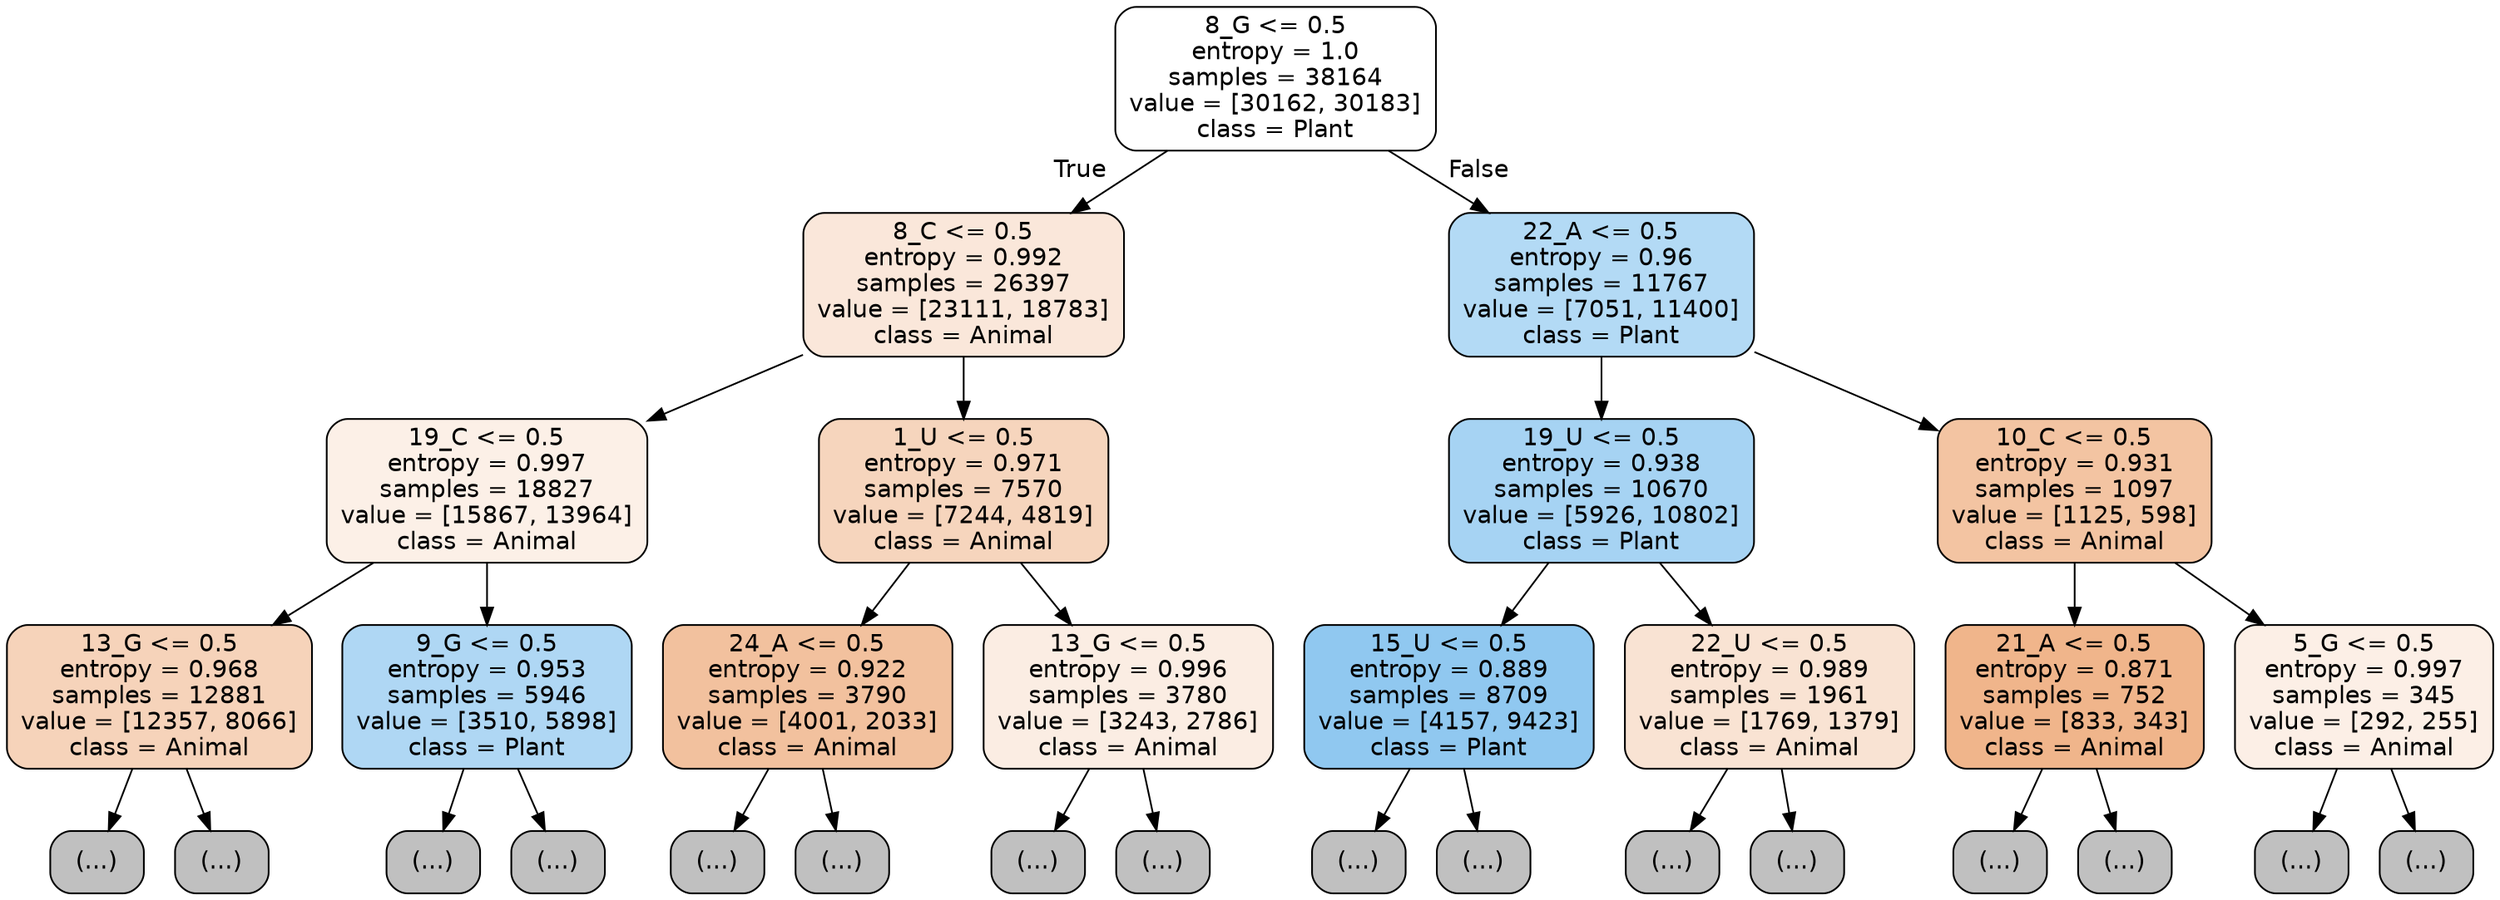 digraph Tree {
node [shape=box, style="filled, rounded", color="black", fontname="helvetica"] ;
edge [fontname="helvetica"] ;
0 [label="8_G <= 0.5\nentropy = 1.0\nsamples = 38164\nvalue = [30162, 30183]\nclass = Plant", fillcolor="#ffffff"] ;
1 [label="8_C <= 0.5\nentropy = 0.992\nsamples = 26397\nvalue = [23111, 18783]\nclass = Animal", fillcolor="#fae7da"] ;
0 -> 1 [labeldistance=2.5, labelangle=45, headlabel="True"] ;
2 [label="19_C <= 0.5\nentropy = 0.997\nsamples = 18827\nvalue = [15867, 13964]\nclass = Animal", fillcolor="#fcf0e7"] ;
1 -> 2 ;
3 [label="13_G <= 0.5\nentropy = 0.968\nsamples = 12881\nvalue = [12357, 8066]\nclass = Animal", fillcolor="#f6d3ba"] ;
2 -> 3 ;
4 [label="(...)", fillcolor="#C0C0C0"] ;
3 -> 4 ;
4775 [label="(...)", fillcolor="#C0C0C0"] ;
3 -> 4775 ;
6512 [label="9_G <= 0.5\nentropy = 0.953\nsamples = 5946\nvalue = [3510, 5898]\nclass = Plant", fillcolor="#afd7f4"] ;
2 -> 6512 ;
6513 [label="(...)", fillcolor="#C0C0C0"] ;
6512 -> 6513 ;
8054 [label="(...)", fillcolor="#C0C0C0"] ;
6512 -> 8054 ;
8717 [label="1_U <= 0.5\nentropy = 0.971\nsamples = 7570\nvalue = [7244, 4819]\nclass = Animal", fillcolor="#f6d5bd"] ;
1 -> 8717 ;
8718 [label="24_A <= 0.5\nentropy = 0.922\nsamples = 3790\nvalue = [4001, 2033]\nclass = Animal", fillcolor="#f2c19e"] ;
8717 -> 8718 ;
8719 [label="(...)", fillcolor="#C0C0C0"] ;
8718 -> 8719 ;
10784 [label="(...)", fillcolor="#C0C0C0"] ;
8718 -> 10784 ;
10831 [label="13_G <= 0.5\nentropy = 0.996\nsamples = 3780\nvalue = [3243, 2786]\nclass = Animal", fillcolor="#fbede3"] ;
8717 -> 10831 ;
10832 [label="(...)", fillcolor="#C0C0C0"] ;
10831 -> 10832 ;
12013 [label="(...)", fillcolor="#C0C0C0"] ;
10831 -> 12013 ;
12436 [label="22_A <= 0.5\nentropy = 0.96\nsamples = 11767\nvalue = [7051, 11400]\nclass = Plant", fillcolor="#b3daf5"] ;
0 -> 12436 [labeldistance=2.5, labelangle=-45, headlabel="False"] ;
12437 [label="19_U <= 0.5\nentropy = 0.938\nsamples = 10670\nvalue = [5926, 10802]\nclass = Plant", fillcolor="#a6d3f3"] ;
12436 -> 12437 ;
12438 [label="15_U <= 0.5\nentropy = 0.889\nsamples = 8709\nvalue = [4157, 9423]\nclass = Plant", fillcolor="#90c8f0"] ;
12437 -> 12438 ;
12439 [label="(...)", fillcolor="#C0C0C0"] ;
12438 -> 12439 ;
14550 [label="(...)", fillcolor="#C0C0C0"] ;
12438 -> 14550 ;
15297 [label="22_U <= 0.5\nentropy = 0.989\nsamples = 1961\nvalue = [1769, 1379]\nclass = Animal", fillcolor="#f9e3d3"] ;
12437 -> 15297 ;
15298 [label="(...)", fillcolor="#C0C0C0"] ;
15297 -> 15298 ;
16083 [label="(...)", fillcolor="#C0C0C0"] ;
15297 -> 16083 ;
16206 [label="10_C <= 0.5\nentropy = 0.931\nsamples = 1097\nvalue = [1125, 598]\nclass = Animal", fillcolor="#f3c4a2"] ;
12436 -> 16206 ;
16207 [label="21_A <= 0.5\nentropy = 0.871\nsamples = 752\nvalue = [833, 343]\nclass = Animal", fillcolor="#f0b58b"] ;
16206 -> 16207 ;
16208 [label="(...)", fillcolor="#C0C0C0"] ;
16207 -> 16208 ;
16529 [label="(...)", fillcolor="#C0C0C0"] ;
16207 -> 16529 ;
16612 [label="5_G <= 0.5\nentropy = 0.997\nsamples = 345\nvalue = [292, 255]\nclass = Animal", fillcolor="#fcefe6"] ;
16206 -> 16612 ;
16613 [label="(...)", fillcolor="#C0C0C0"] ;
16612 -> 16613 ;
16690 [label="(...)", fillcolor="#C0C0C0"] ;
16612 -> 16690 ;
}